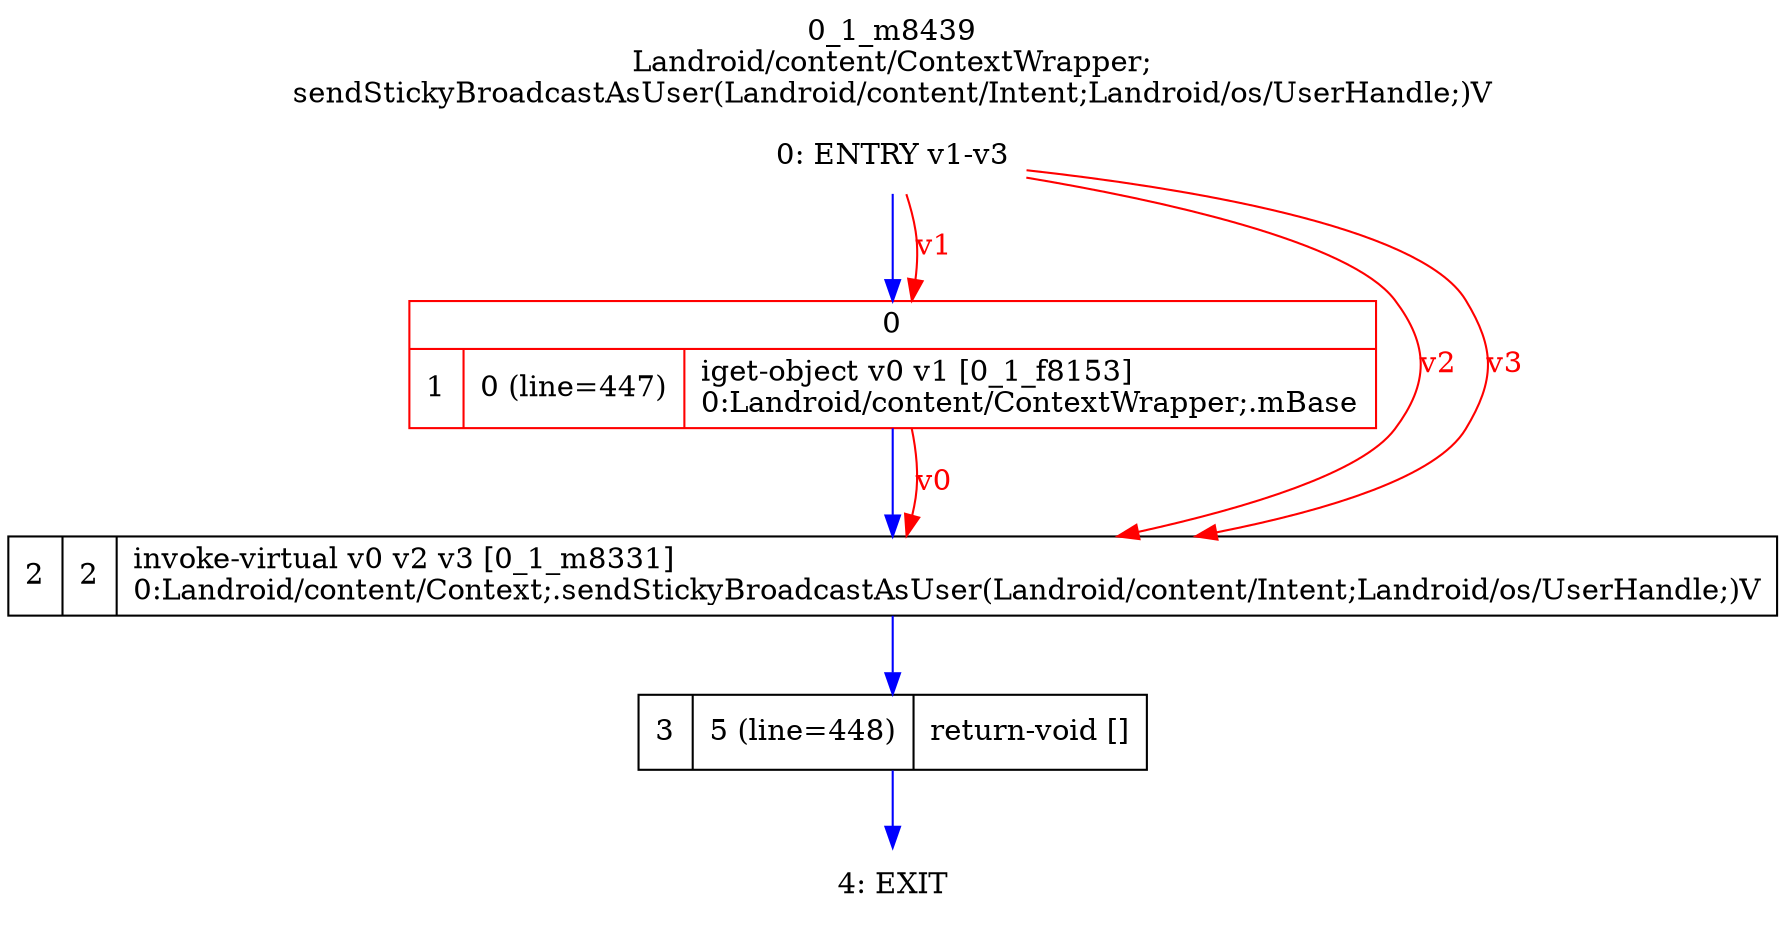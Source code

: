 digraph G {
rankdir=UD;
labelloc=t;
label="0_1_m8439\nLandroid/content/ContextWrapper;
sendStickyBroadcastAsUser(Landroid/content/Intent;Landroid/os/UserHandle;)V";
0[label="0: ENTRY v1-v3",shape=plaintext];
1[label="{0|{1|0 (line=447)|iget-object v0 v1 [0_1_f8153]\l0:Landroid/content/ContextWrapper;.mBase\l}}",shape=record, color=red];
2[label="2|2|invoke-virtual v0 v2 v3 [0_1_m8331]\l0:Landroid/content/Context;.sendStickyBroadcastAsUser(Landroid/content/Intent;Landroid/os/UserHandle;)V\l",shape=record,URL="0_1_m8331.dot"];
3[label="3|5 (line=448)|return-void []\l",shape=record];
4[label="4: EXIT",shape=plaintext];
0->1 [color=blue, fontcolor=blue,weight=100, taillabel=""];
1->2 [color=blue, fontcolor=blue,weight=100, taillabel=""];
2->3 [color=blue, fontcolor=blue,weight=100, taillabel=""];
3->4 [color=blue, fontcolor=blue,weight=100, taillabel=""];
0->1 [color=red, fontcolor=red, label="v1"];
0->2 [color=red, fontcolor=red, label="v2"];
0->2 [color=red, fontcolor=red, label="v3"];
1->2 [color=red, fontcolor=red, label="v0"];
}
